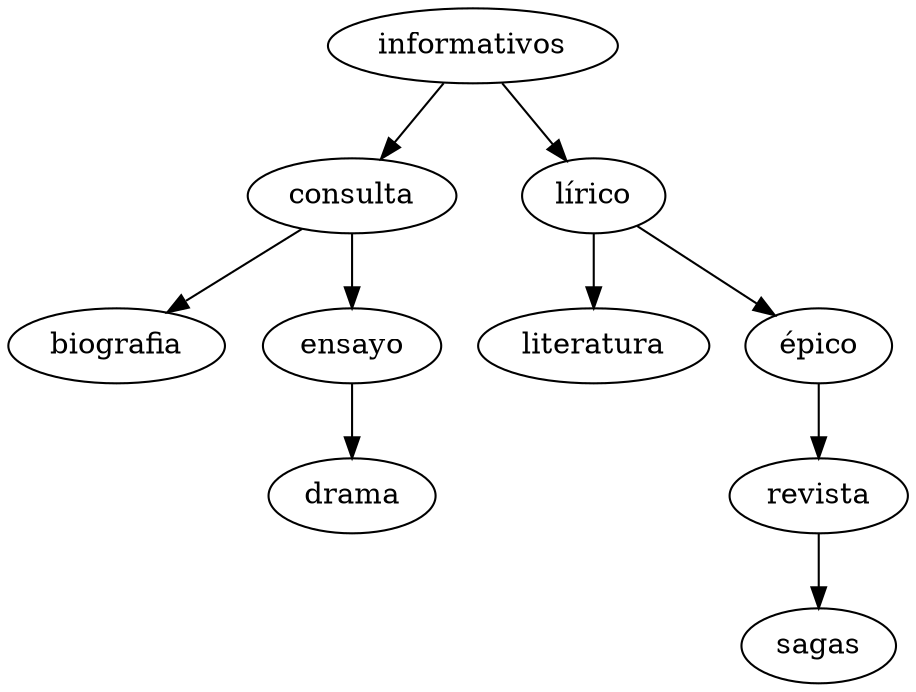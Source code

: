  digraph G {node271[label = "informativos"];node262[label = "consulta"];node246[label = "biografia"];node271 [ label ="informativos"];
node262->node246
node261[label = "ensayo"];node211[label = "drama"];node271 [ label ="informativos"];
node261->node211
node271 [ label ="informativos"];
node262->node261
node271 [ label ="informativos"];
node271->node262
node270[label = "lírico"];node255[label = "literatura"];node271 [ label ="informativos"];
node270->node255
node269[label = "épico"];node228[label = "revista"];node227[label = "sagas"];node271 [ label ="informativos"];
node228->node227
node271 [ label ="informativos"];
node269->node228
node271 [ label ="informativos"];
node270->node269
node271 [ label ="informativos"];
node271->node270
node271 [ label ="informativos"];
}